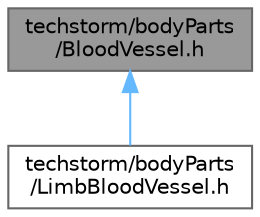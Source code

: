 digraph "techstorm/bodyParts/BloodVessel.h"
{
 // LATEX_PDF_SIZE
  bgcolor="transparent";
  edge [fontname=Helvetica,fontsize=10,labelfontname=Helvetica,labelfontsize=10];
  node [fontname=Helvetica,fontsize=10,shape=box,height=0.2,width=0.4];
  Node1 [id="Node000001",label="techstorm/bodyParts\l/BloodVessel.h",height=0.2,width=0.4,color="gray40", fillcolor="grey60", style="filled", fontcolor="black",tooltip=" "];
  Node1 -> Node2 [id="edge1_Node000001_Node000002",dir="back",color="steelblue1",style="solid",tooltip=" "];
  Node2 [id="Node000002",label="techstorm/bodyParts\l/LimbBloodVessel.h",height=0.2,width=0.4,color="grey40", fillcolor="white", style="filled",URL="$_limb_blood_vessel_8h.html",tooltip=" "];
}
